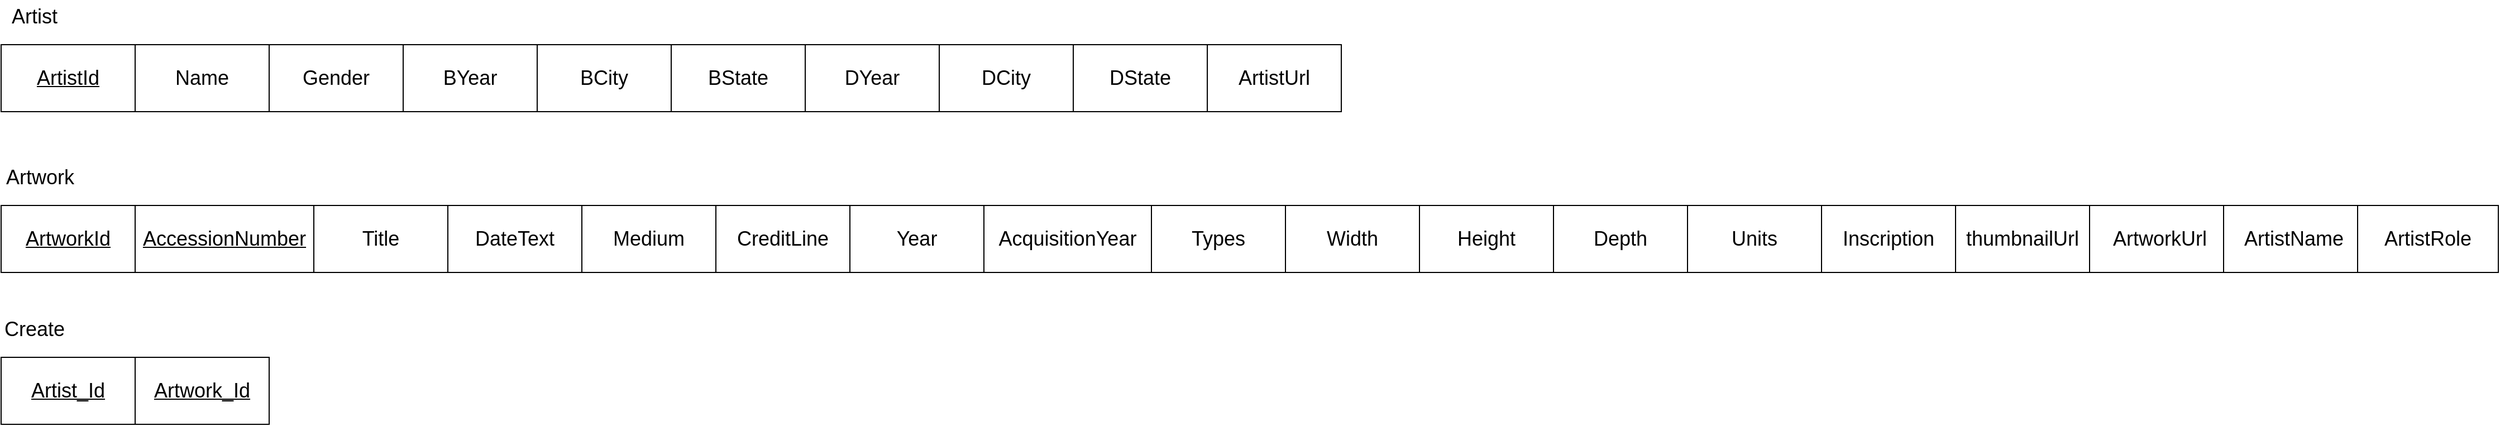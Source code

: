 <mxfile>
    <diagram id="MZElszoHY281yUTSnwkk" name="Pagina-1">
        <mxGraphModel dx="2400" dy="1730" grid="0" gridSize="10" guides="1" tooltips="1" connect="1" arrows="1" fold="1" page="0" pageScale="1" pageWidth="827" pageHeight="1169" math="0" shadow="0">
            <root>
                <mxCell id="0"/>
                <mxCell id="1" parent="0"/>
                <mxCell id="2" value="&lt;font style=&quot;font-size: 18px;&quot;&gt;&lt;u&gt;ArtistId&lt;/u&gt;&lt;/font&gt;" style="rounded=0;whiteSpace=wrap;html=1;" parent="1" vertex="1">
                    <mxGeometry x="30" y="90" width="120" height="60" as="geometry"/>
                </mxCell>
                <mxCell id="3" value="&lt;font style=&quot;font-size: 18px;&quot;&gt;Name&lt;/font&gt;" style="rounded=0;whiteSpace=wrap;html=1;" parent="1" vertex="1">
                    <mxGeometry x="150" y="90" width="120" height="60" as="geometry"/>
                </mxCell>
                <mxCell id="4" value="Artist" style="text;html=1;strokeColor=none;fillColor=none;align=center;verticalAlign=middle;whiteSpace=wrap;rounded=0;fontSize=18;" parent="1" vertex="1">
                    <mxGeometry x="30" y="50" width="60" height="30" as="geometry"/>
                </mxCell>
                <mxCell id="6" value="&lt;font style=&quot;font-size: 18px;&quot;&gt;Gender&lt;/font&gt;" style="rounded=0;whiteSpace=wrap;html=1;" parent="1" vertex="1">
                    <mxGeometry x="270" y="90" width="120" height="60" as="geometry"/>
                </mxCell>
                <mxCell id="9" value="&lt;font style=&quot;font-size: 18px;&quot;&gt;ArtistUrl&lt;/font&gt;" style="rounded=0;whiteSpace=wrap;html=1;" parent="1" vertex="1">
                    <mxGeometry x="1110" y="90" width="120" height="60" as="geometry"/>
                </mxCell>
                <mxCell id="12" value="&lt;font style=&quot;font-size: 18px;&quot;&gt;BYear&lt;/font&gt;" style="rounded=0;whiteSpace=wrap;html=1;" parent="1" vertex="1">
                    <mxGeometry x="390" y="90" width="120" height="60" as="geometry"/>
                </mxCell>
                <mxCell id="14" value="&lt;font style=&quot;font-size: 18px;&quot;&gt;BCity&lt;/font&gt;" style="rounded=0;whiteSpace=wrap;html=1;" parent="1" vertex="1">
                    <mxGeometry x="510" y="90" width="120" height="60" as="geometry"/>
                </mxCell>
                <mxCell id="15" value="&lt;font style=&quot;font-size: 18px;&quot;&gt;BState&lt;/font&gt;" style="rounded=0;whiteSpace=wrap;html=1;" parent="1" vertex="1">
                    <mxGeometry x="630" y="90" width="120" height="60" as="geometry"/>
                </mxCell>
                <mxCell id="28" value="&lt;font style=&quot;font-size: 18px;&quot;&gt;DYear&lt;/font&gt;" style="rounded=0;whiteSpace=wrap;html=1;" parent="1" vertex="1">
                    <mxGeometry x="750" y="90" width="120" height="60" as="geometry"/>
                </mxCell>
                <mxCell id="30" value="&lt;font style=&quot;font-size: 18px;&quot;&gt;DCity&lt;/font&gt;" style="rounded=0;whiteSpace=wrap;html=1;" parent="1" vertex="1">
                    <mxGeometry x="870" y="90" width="120" height="60" as="geometry"/>
                </mxCell>
                <mxCell id="31" value="&lt;font style=&quot;font-size: 18px;&quot;&gt;DState&lt;/font&gt;" style="rounded=0;whiteSpace=wrap;html=1;" parent="1" vertex="1">
                    <mxGeometry x="990" y="90" width="120" height="60" as="geometry"/>
                </mxCell>
                <mxCell id="33" value="&lt;font style=&quot;font-size: 18px;&quot;&gt;&lt;u&gt;ArtworkId&lt;/u&gt;&lt;/font&gt;" style="rounded=0;whiteSpace=wrap;html=1;" parent="1" vertex="1">
                    <mxGeometry x="30" y="234" width="120" height="60" as="geometry"/>
                </mxCell>
                <mxCell id="34" value="&lt;font style=&quot;font-size: 18px;&quot;&gt;Title&lt;/font&gt;" style="rounded=0;whiteSpace=wrap;html=1;" parent="1" vertex="1">
                    <mxGeometry x="310" y="234" width="120" height="60" as="geometry"/>
                </mxCell>
                <mxCell id="35" value="Artwork" style="text;html=1;strokeColor=none;fillColor=none;align=center;verticalAlign=middle;whiteSpace=wrap;rounded=0;fontSize=18;" parent="1" vertex="1">
                    <mxGeometry x="30" y="194" width="70" height="30" as="geometry"/>
                </mxCell>
                <mxCell id="36" value="&lt;font style=&quot;font-size: 18px;&quot;&gt;DateText&lt;/font&gt;" style="rounded=0;whiteSpace=wrap;html=1;" parent="1" vertex="1">
                    <mxGeometry x="430" y="234" width="120" height="60" as="geometry"/>
                </mxCell>
                <mxCell id="37" value="&lt;font style=&quot;font-size: 18px;&quot;&gt;Medium&lt;/font&gt;" style="rounded=0;whiteSpace=wrap;html=1;" parent="1" vertex="1">
                    <mxGeometry x="550" y="234" width="120" height="60" as="geometry"/>
                </mxCell>
                <mxCell id="38" value="&lt;font style=&quot;font-size: 18px;&quot;&gt;&lt;u style=&quot;&quot;&gt;AccessionNumber&lt;/u&gt;&lt;/font&gt;" style="rounded=0;whiteSpace=wrap;html=1;" parent="1" vertex="1">
                    <mxGeometry x="150" y="234" width="160" height="60" as="geometry"/>
                </mxCell>
                <mxCell id="39" value="&lt;font style=&quot;font-size: 18px;&quot;&gt;CreditLine&lt;/font&gt;" style="rounded=0;whiteSpace=wrap;html=1;" parent="1" vertex="1">
                    <mxGeometry x="670" y="234" width="120" height="60" as="geometry"/>
                </mxCell>
                <mxCell id="40" value="&lt;span style=&quot;font-size: 18px;&quot;&gt;Year&lt;/span&gt;" style="rounded=0;whiteSpace=wrap;html=1;" parent="1" vertex="1">
                    <mxGeometry x="790" y="234" width="120" height="60" as="geometry"/>
                </mxCell>
                <mxCell id="41" value="&lt;font style=&quot;font-size: 18px;&quot;&gt;AcquisitionYear&lt;/font&gt;" style="rounded=0;whiteSpace=wrap;html=1;" parent="1" vertex="1">
                    <mxGeometry x="910" y="234" width="150" height="60" as="geometry"/>
                </mxCell>
                <mxCell id="42" value="&lt;font style=&quot;font-size: 18px;&quot;&gt;Types&lt;/font&gt;" style="rounded=0;whiteSpace=wrap;html=1;" parent="1" vertex="1">
                    <mxGeometry x="1060" y="234" width="120" height="60" as="geometry"/>
                </mxCell>
                <mxCell id="43" value="&lt;font style=&quot;font-size: 18px;&quot;&gt;Width&lt;/font&gt;" style="rounded=0;whiteSpace=wrap;html=1;" parent="1" vertex="1">
                    <mxGeometry x="1180" y="234" width="120" height="60" as="geometry"/>
                </mxCell>
                <mxCell id="44" value="&lt;font style=&quot;font-size: 18px;&quot;&gt;Height&lt;/font&gt;" style="rounded=0;whiteSpace=wrap;html=1;" parent="1" vertex="1">
                    <mxGeometry x="1300" y="234" width="120" height="60" as="geometry"/>
                </mxCell>
                <mxCell id="45" value="&lt;font style=&quot;font-size: 18px;&quot;&gt;Depth&lt;/font&gt;" style="rounded=0;whiteSpace=wrap;html=1;" parent="1" vertex="1">
                    <mxGeometry x="1420" y="234" width="120" height="60" as="geometry"/>
                </mxCell>
                <mxCell id="46" value="&lt;font style=&quot;font-size: 18px;&quot;&gt;Units&lt;/font&gt;" style="rounded=0;whiteSpace=wrap;html=1;" parent="1" vertex="1">
                    <mxGeometry x="1540" y="234" width="120" height="60" as="geometry"/>
                </mxCell>
                <mxCell id="47" value="&lt;font style=&quot;font-size: 18px;&quot;&gt;Inscription&lt;/font&gt;" style="rounded=0;whiteSpace=wrap;html=1;" parent="1" vertex="1">
                    <mxGeometry x="1660" y="234" width="120" height="60" as="geometry"/>
                </mxCell>
                <mxCell id="48" value="&lt;font style=&quot;font-size: 18px;&quot;&gt;ArtworkUrl&lt;/font&gt;" style="rounded=0;whiteSpace=wrap;html=1;" parent="1" vertex="1">
                    <mxGeometry x="1900" y="234" width="126" height="60" as="geometry"/>
                </mxCell>
                <mxCell id="49" value="&lt;font style=&quot;font-size: 18px;&quot;&gt;ArtistName&lt;/font&gt;" style="rounded=0;whiteSpace=wrap;html=1;" parent="1" vertex="1">
                    <mxGeometry x="2020" y="234" width="126" height="60" as="geometry"/>
                </mxCell>
                <mxCell id="50" value="&lt;font style=&quot;font-size: 18px;&quot;&gt;ArtistRole&lt;/font&gt;" style="rounded=0;whiteSpace=wrap;html=1;" parent="1" vertex="1">
                    <mxGeometry x="2140" y="234" width="126" height="60" as="geometry"/>
                </mxCell>
                <mxCell id="51" value="&lt;font style=&quot;font-size: 18px;&quot;&gt;&lt;u&gt;Artist_Id&lt;/u&gt;&lt;/font&gt;" style="rounded=0;whiteSpace=wrap;html=1;" parent="1" vertex="1">
                    <mxGeometry x="30" y="370" width="120" height="60" as="geometry"/>
                </mxCell>
                <mxCell id="52" value="Create" style="text;html=1;strokeColor=none;fillColor=none;align=center;verticalAlign=middle;whiteSpace=wrap;rounded=0;fontSize=18;" parent="1" vertex="1">
                    <mxGeometry x="30" y="330" width="60" height="30" as="geometry"/>
                </mxCell>
                <mxCell id="53" value="&lt;font style=&quot;font-size: 18px;&quot;&gt;&lt;u&gt;Artwork_Id&lt;/u&gt;&lt;/font&gt;" style="rounded=0;whiteSpace=wrap;html=1;" parent="1" vertex="1">
                    <mxGeometry x="150" y="370" width="120" height="60" as="geometry"/>
                </mxCell>
                <mxCell id="55" value="&lt;font style=&quot;font-size: 18px;&quot;&gt;thumbnailUrl&lt;/font&gt;" style="rounded=0;whiteSpace=wrap;html=1;" parent="1" vertex="1">
                    <mxGeometry x="1780" y="234" width="120" height="60" as="geometry"/>
                </mxCell>
            </root>
        </mxGraphModel>
    </diagram>
</mxfile>